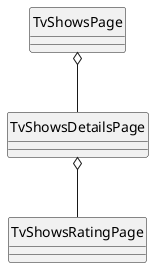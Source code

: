 @startuml
'https://plantuml.com/sequence-diagram

hide circles

class TvShowsPage
class TvShowsDetailsPage
class TvShowsRatingPage

TvShowsRatingPage -up-o TvShowsDetailsPage
TvShowsPage o-down- TvShowsDetailsPage
@enduml
